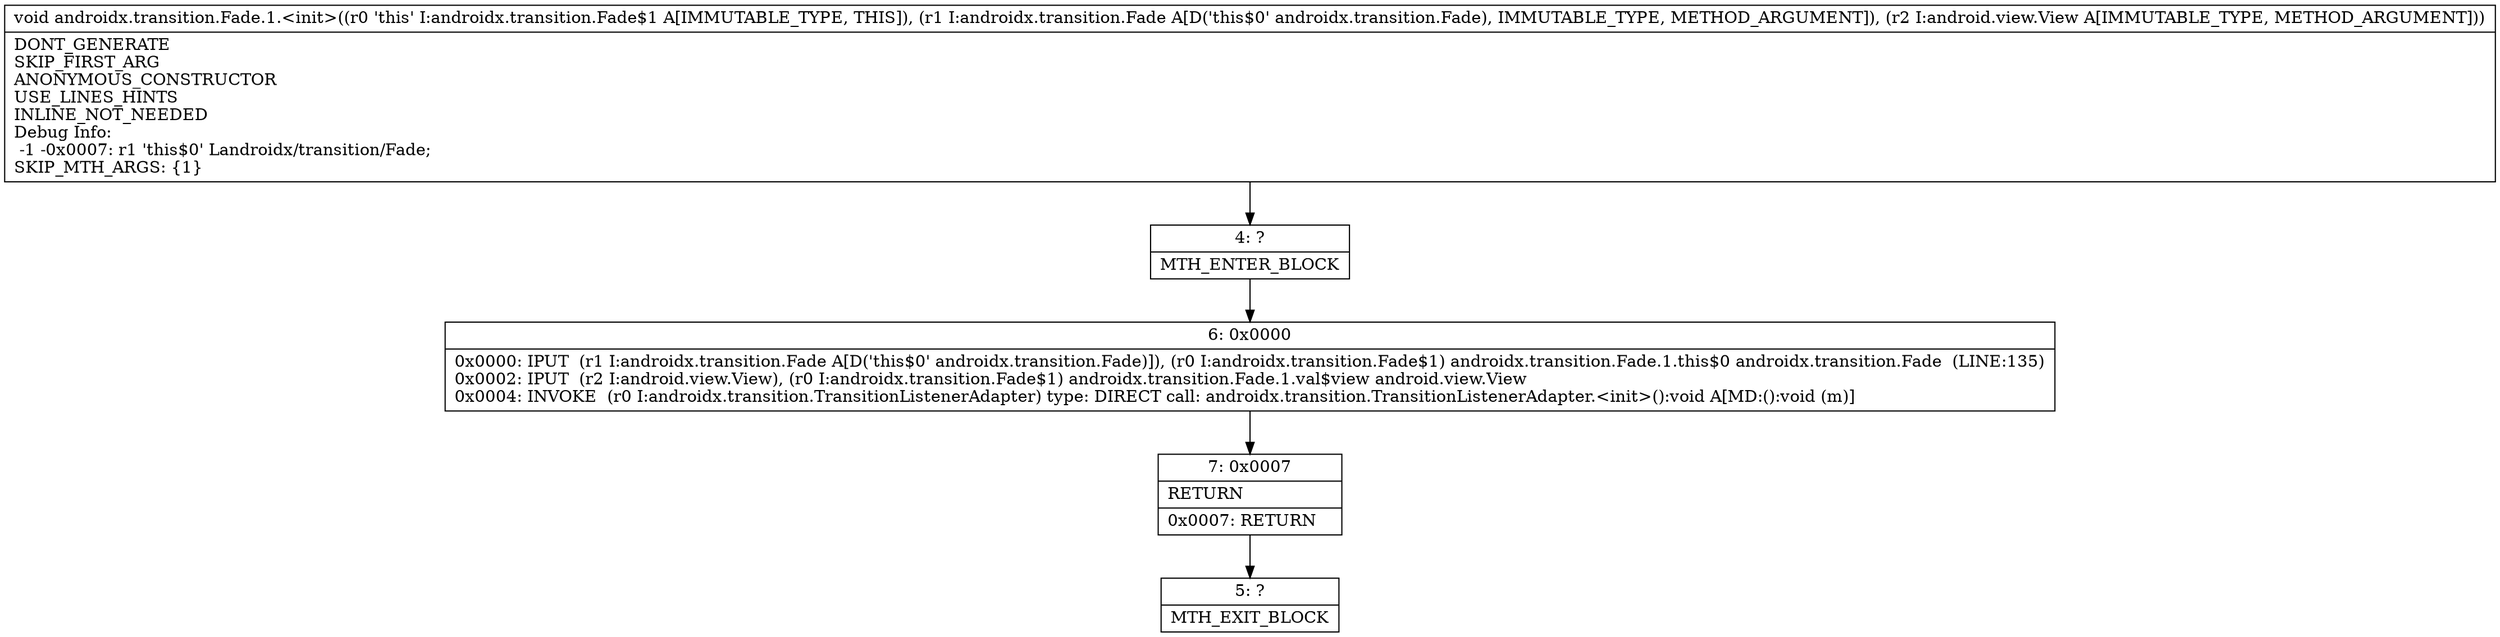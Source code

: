 digraph "CFG forandroidx.transition.Fade.1.\<init\>(Landroidx\/transition\/Fade;Landroid\/view\/View;)V" {
Node_4 [shape=record,label="{4\:\ ?|MTH_ENTER_BLOCK\l}"];
Node_6 [shape=record,label="{6\:\ 0x0000|0x0000: IPUT  (r1 I:androidx.transition.Fade A[D('this$0' androidx.transition.Fade)]), (r0 I:androidx.transition.Fade$1) androidx.transition.Fade.1.this$0 androidx.transition.Fade  (LINE:135)\l0x0002: IPUT  (r2 I:android.view.View), (r0 I:androidx.transition.Fade$1) androidx.transition.Fade.1.val$view android.view.View \l0x0004: INVOKE  (r0 I:androidx.transition.TransitionListenerAdapter) type: DIRECT call: androidx.transition.TransitionListenerAdapter.\<init\>():void A[MD:():void (m)]\l}"];
Node_7 [shape=record,label="{7\:\ 0x0007|RETURN\l|0x0007: RETURN   \l}"];
Node_5 [shape=record,label="{5\:\ ?|MTH_EXIT_BLOCK\l}"];
MethodNode[shape=record,label="{void androidx.transition.Fade.1.\<init\>((r0 'this' I:androidx.transition.Fade$1 A[IMMUTABLE_TYPE, THIS]), (r1 I:androidx.transition.Fade A[D('this$0' androidx.transition.Fade), IMMUTABLE_TYPE, METHOD_ARGUMENT]), (r2 I:android.view.View A[IMMUTABLE_TYPE, METHOD_ARGUMENT]))  | DONT_GENERATE\lSKIP_FIRST_ARG\lANONYMOUS_CONSTRUCTOR\lUSE_LINES_HINTS\lINLINE_NOT_NEEDED\lDebug Info:\l  \-1 \-0x0007: r1 'this$0' Landroidx\/transition\/Fade;\lSKIP_MTH_ARGS: \{1\}\l}"];
MethodNode -> Node_4;Node_4 -> Node_6;
Node_6 -> Node_7;
Node_7 -> Node_5;
}

